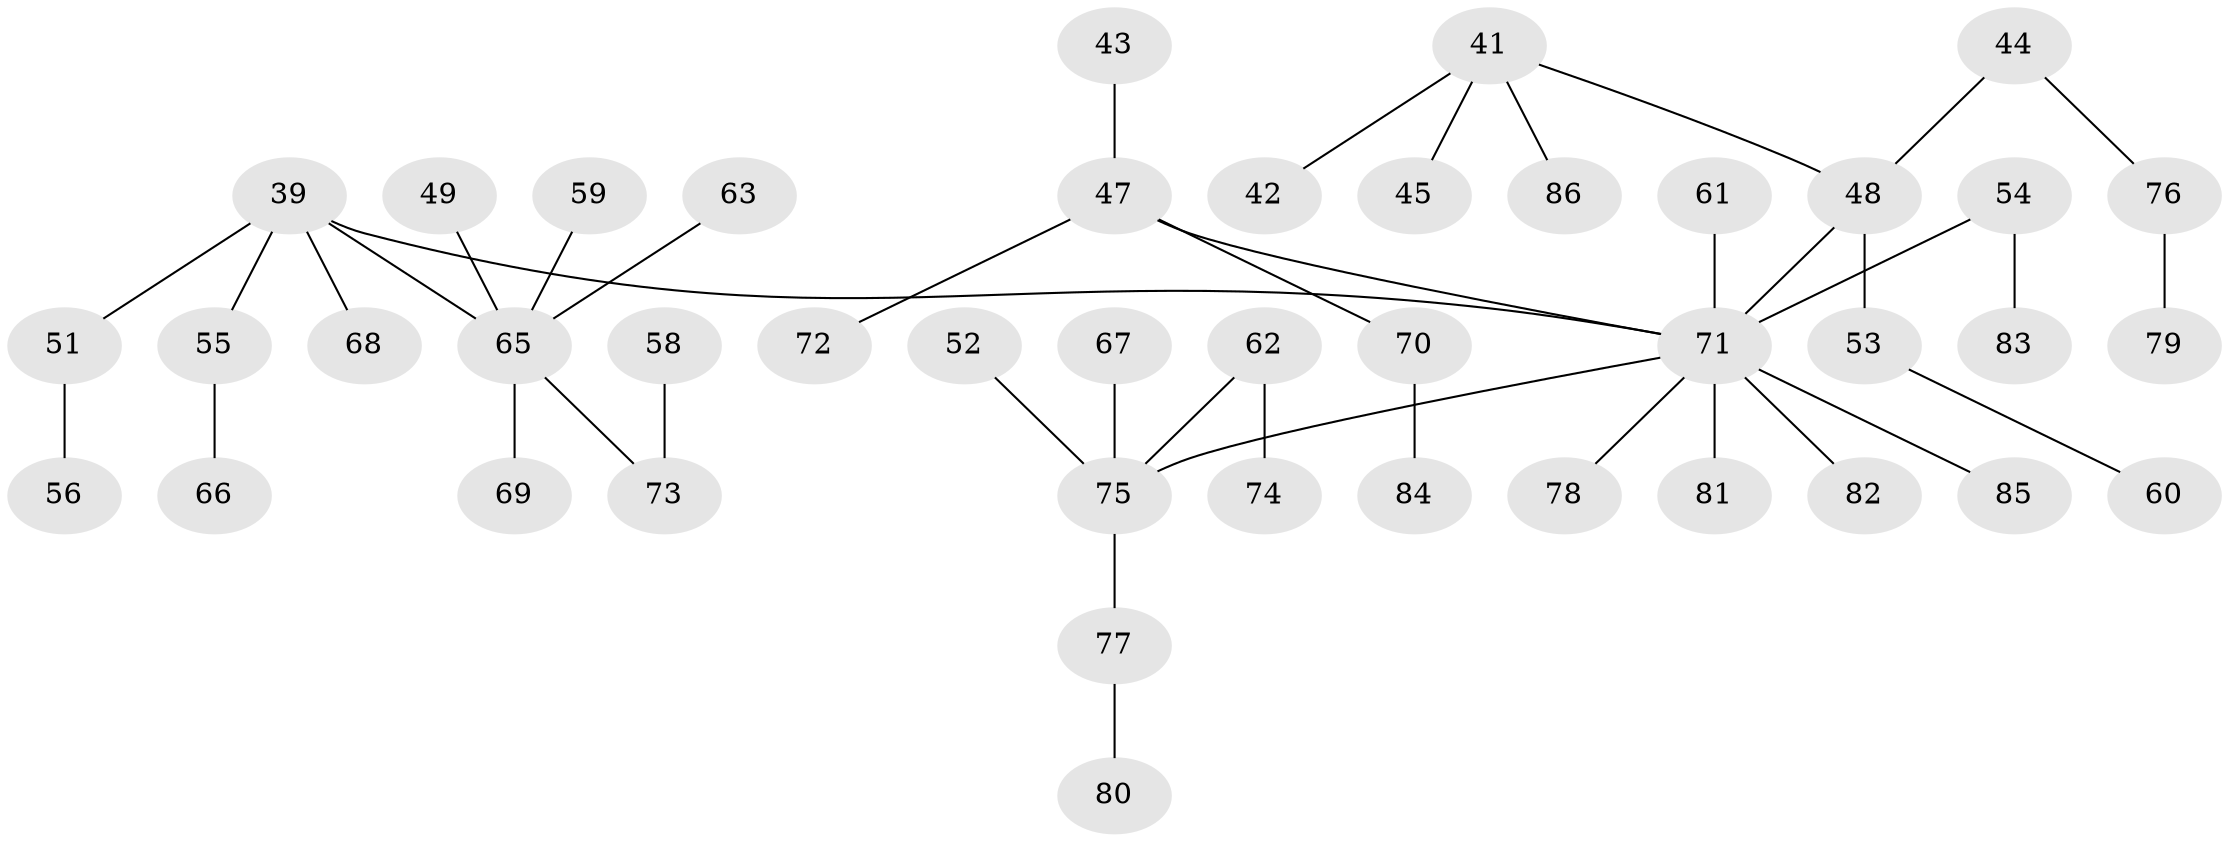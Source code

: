 // original degree distribution, {4: 0.10465116279069768, 5: 0.046511627906976744, 2: 0.29069767441860467, 3: 0.09302325581395349, 1: 0.46511627906976744}
// Generated by graph-tools (version 1.1) at 2025/53/03/09/25 04:53:25]
// undirected, 43 vertices, 42 edges
graph export_dot {
graph [start="1"]
  node [color=gray90,style=filled];
  39 [super="+4+22"];
  41 [super="+17"];
  42;
  43;
  44;
  45;
  47 [super="+2+20+5+25+28+35+34"];
  48 [super="+26+27"];
  49;
  51;
  52;
  53;
  54;
  55;
  56;
  58;
  59;
  60;
  61;
  62;
  63;
  65 [super="+32+38+30+40"];
  66;
  67;
  68;
  69;
  70;
  71 [super="+57+16+21+23+33+36+31"];
  72;
  73 [super="+50"];
  74;
  75 [super="+18+64+46"];
  76;
  77;
  78;
  79;
  80;
  81;
  82 [super="+37"];
  83;
  84;
  85;
  86;
  39 -- 51;
  39 -- 68;
  39 -- 65;
  39 -- 71;
  39 -- 55;
  41 -- 45;
  41 -- 42;
  41 -- 86;
  41 -- 48;
  43 -- 47;
  44 -- 76;
  44 -- 48;
  47 -- 72;
  47 -- 71;
  47 -- 70;
  48 -- 53;
  48 -- 71;
  49 -- 65;
  51 -- 56;
  52 -- 75;
  53 -- 60;
  54 -- 83;
  54 -- 71;
  55 -- 66;
  58 -- 73;
  59 -- 65;
  61 -- 71;
  62 -- 74;
  62 -- 75;
  63 -- 65;
  65 -- 69;
  65 -- 73;
  67 -- 75;
  70 -- 84;
  71 -- 81;
  71 -- 85;
  71 -- 78;
  71 -- 75;
  71 -- 82;
  75 -- 77;
  76 -- 79;
  77 -- 80;
}
